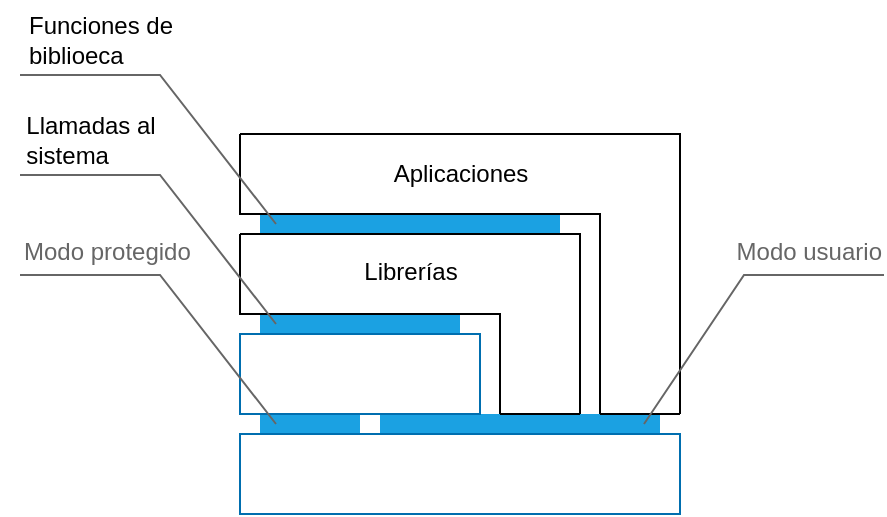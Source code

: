 <mxfile>
    <diagram id="shR7l1z_CxIOuZ4IrIi_" name="Page-1">
        <mxGraphModel dx="725" dy="437" grid="1" gridSize="10" guides="1" tooltips="1" connect="1" arrows="1" fold="1" page="1" pageScale="1" pageWidth="850" pageHeight="1100" math="0" shadow="0">
            <root>
                <mxCell id="0"/>
                <mxCell id="1" parent="0"/>
                <mxCell id="20" value="" style="rounded=0;whiteSpace=wrap;html=1;fillColor=#1ba1e2;fontColor=#ffffff;strokeColor=none;" vertex="1" parent="1">
                    <mxGeometry x="170" y="247" width="50" height="10" as="geometry"/>
                </mxCell>
                <mxCell id="21" value="" style="rounded=0;whiteSpace=wrap;html=1;fillColor=#1ba1e2;fontColor=#ffffff;strokeColor=none;" vertex="1" parent="1">
                    <mxGeometry x="230" y="247" width="140" height="10" as="geometry"/>
                </mxCell>
                <mxCell id="22" value="" style="rounded=0;whiteSpace=wrap;html=1;fillColor=#1ba1e2;fontColor=#ffffff;strokeColor=none;" vertex="1" parent="1">
                    <mxGeometry x="170" y="197" width="100" height="10" as="geometry"/>
                </mxCell>
                <mxCell id="23" value="" style="rounded=0;whiteSpace=wrap;html=1;fillColor=#1ba1e2;fontColor=#ffffff;strokeColor=none;" vertex="1" parent="1">
                    <mxGeometry x="170" y="147" width="150" height="10" as="geometry"/>
                </mxCell>
                <mxCell id="2" value="Hardware" style="rounded=0;whiteSpace=wrap;html=1;fillColor=none;fontColor=light-dark(#FFFFFF,#006EAF);strokeColor=light-dark(#006EAF,#006EAF);" vertex="1" parent="1">
                    <mxGeometry x="160" y="257" width="220" height="40" as="geometry"/>
                </mxCell>
                <mxCell id="4" value="Sistema operativo" style="rounded=0;whiteSpace=wrap;html=1;fillColor=none;fontColor=light-dark(#FFFFFF,#006EAF);strokeColor=light-dark(#006EAF,#006EAF);" vertex="1" parent="1">
                    <mxGeometry x="160" y="207" width="120" height="40" as="geometry"/>
                </mxCell>
                <mxCell id="13" value="" style="edgeStyle=elbowEdgeStyle;elbow=vertical;endArrow=none;html=1;curved=0;rounded=0;endSize=8;startSize=8;endFill=0;strokeColor=light-dark(#000000,#006EAF);" edge="1" parent="1">
                    <mxGeometry width="50" height="50" relative="1" as="geometry">
                        <mxPoint x="160" y="107" as="sourcePoint"/>
                        <mxPoint x="340" y="247" as="targetPoint"/>
                        <Array as="points">
                            <mxPoint x="250" y="147"/>
                        </Array>
                    </mxGeometry>
                </mxCell>
                <mxCell id="14" value="" style="edgeStyle=segmentEdgeStyle;endArrow=none;html=1;curved=0;rounded=0;endSize=8;startSize=8;endFill=0;strokeColor=light-dark(#000000,#006EAF);" edge="1" parent="1">
                    <mxGeometry width="50" height="50" relative="1" as="geometry">
                        <mxPoint x="160" y="107" as="sourcePoint"/>
                        <mxPoint x="380" y="247" as="targetPoint"/>
                    </mxGeometry>
                </mxCell>
                <mxCell id="15" value="" style="endArrow=none;html=1;strokeColor=light-dark(#000000,#006EAF);" edge="1" parent="1">
                    <mxGeometry width="50" height="50" relative="1" as="geometry">
                        <mxPoint x="380" y="247" as="sourcePoint"/>
                        <mxPoint x="340" y="247" as="targetPoint"/>
                    </mxGeometry>
                </mxCell>
                <mxCell id="6" value="" style="edgeStyle=elbowEdgeStyle;elbow=vertical;endArrow=none;html=1;curved=0;rounded=0;endSize=8;startSize=8;endFill=0;strokeColor=light-dark(#000000,#006EAF);" edge="1" parent="1">
                    <mxGeometry width="50" height="50" relative="1" as="geometry">
                        <mxPoint x="160" y="157" as="sourcePoint"/>
                        <mxPoint x="290" y="247" as="targetPoint"/>
                        <Array as="points">
                            <mxPoint x="250" y="197"/>
                        </Array>
                    </mxGeometry>
                </mxCell>
                <mxCell id="7" value="" style="edgeStyle=segmentEdgeStyle;endArrow=none;html=1;curved=0;rounded=0;endSize=8;startSize=8;endFill=0;strokeColor=light-dark(#000000,#006EAF);" edge="1" parent="1">
                    <mxGeometry width="50" height="50" relative="1" as="geometry">
                        <mxPoint x="160" y="157" as="sourcePoint"/>
                        <mxPoint x="330" y="247" as="targetPoint"/>
                    </mxGeometry>
                </mxCell>
                <mxCell id="10" value="" style="endArrow=none;html=1;strokeColor=light-dark(#000000,#006EAF);" edge="1" parent="1">
                    <mxGeometry width="50" height="50" relative="1" as="geometry">
                        <mxPoint x="290" y="247" as="sourcePoint"/>
                        <mxPoint x="330" y="247" as="targetPoint"/>
                    </mxGeometry>
                </mxCell>
                <mxCell id="18" value="Librerías" style="text;html=1;align=center;verticalAlign=middle;resizable=0;points=[];autosize=1;strokeColor=none;fillColor=none;fontColor=light-dark(#000000,#006EAF);" vertex="1" parent="1">
                    <mxGeometry x="210" y="161" width="70" height="30" as="geometry"/>
                </mxCell>
                <mxCell id="19" value="Aplicaciones" style="text;html=1;align=center;verticalAlign=middle;resizable=0;points=[];autosize=1;strokeColor=none;fillColor=none;fontColor=light-dark(#000000,#006EAF);" vertex="1" parent="1">
                    <mxGeometry x="225" y="112" width="90" height="30" as="geometry"/>
                </mxCell>
                <mxCell id="24" value="Modo usuario" style="strokeWidth=1;shadow=0;dashed=0;align=center;html=1;shape=mxgraph.mockup.text.callout;linkText=;textSize=17;textColor=#666666;callDir=NE;callStyle=line;fontSize=12;fontColor=light-dark(#666666,#006EAF);align=right;verticalAlign=top;strokeColor=light-dark(#666666,#006EAF);" vertex="1" parent="1">
                    <mxGeometry x="362" y="152" width="120" height="100" as="geometry"/>
                </mxCell>
                <mxCell id="27" value="Modo protegido" style="strokeWidth=1;shadow=0;dashed=0;align=center;html=1;shape=mxgraph.mockup.text.callout;linkText=;textSize=17;textColor=#666666;callDir=NW;callStyle=line;fontSize=12;fontColor=light-dark(#666666,#006EAF);align=left;verticalAlign=top;strokeColor=light-dark(#666666,#006EAF);" vertex="1" parent="1">
                    <mxGeometry x="50" y="152" width="128" height="100" as="geometry"/>
                </mxCell>
                <mxCell id="28" value="" style="strokeWidth=1;shadow=0;dashed=0;align=center;html=1;shape=mxgraph.mockup.text.callout;linkText=;textSize=17;textColor=#666666;callDir=NW;callStyle=line;fontSize=12;fontColor=light-dark(#666666,#006EAF);align=left;verticalAlign=top;strokeColor=light-dark(#666666,#006EAF);" vertex="1" parent="1">
                    <mxGeometry x="50" y="102" width="128" height="100" as="geometry"/>
                </mxCell>
                <mxCell id="29" value="" style="strokeWidth=1;shadow=0;dashed=0;align=center;html=1;shape=mxgraph.mockup.text.callout;linkText=;textSize=17;textColor=#666666;callDir=NW;callStyle=line;fontSize=12;fontColor=light-dark(#666666,#006EAF);align=left;verticalAlign=top;strokeColor=light-dark(#666666,#006EAF);" vertex="1" parent="1">
                    <mxGeometry x="50" y="52" width="128" height="100" as="geometry"/>
                </mxCell>
                <mxCell id="30" value="&lt;font style=&quot;color: light-dark(rgb(0, 0, 0), rgb(0, 110, 175));&quot;&gt;Llamadas al&lt;br&gt;&lt;/font&gt;&lt;div style=&quot;text-align: left;&quot;&gt;&lt;span style=&quot;background-color: transparent;&quot;&gt;&lt;font style=&quot;color: light-dark(rgb(0, 0, 0), rgb(0, 110, 175));&quot;&gt;sistema&lt;/font&gt;&lt;/span&gt;&lt;/div&gt;" style="text;html=1;align=center;verticalAlign=middle;resizable=0;points=[];autosize=1;strokeColor=none;fillColor=none;" vertex="1" parent="1">
                    <mxGeometry x="40" y="90" width="90" height="40" as="geometry"/>
                </mxCell>
                <mxCell id="31" value="&lt;font style=&quot;color: light-dark(rgb(0, 0, 0), rgb(0, 110, 175));&quot;&gt;Funciones de&lt;/font&gt;&lt;div style=&quot;text-align: left;&quot;&gt;&lt;font style=&quot;color: light-dark(rgb(0, 0, 0), rgb(0, 110, 175));&quot;&gt;biblioeca&lt;/font&gt;&lt;/div&gt;" style="text;html=1;align=center;verticalAlign=middle;resizable=0;points=[];autosize=1;strokeColor=none;fillColor=none;" vertex="1" parent="1">
                    <mxGeometry x="40" y="40" width="100" height="40" as="geometry"/>
                </mxCell>
            </root>
        </mxGraphModel>
    </diagram>
</mxfile>